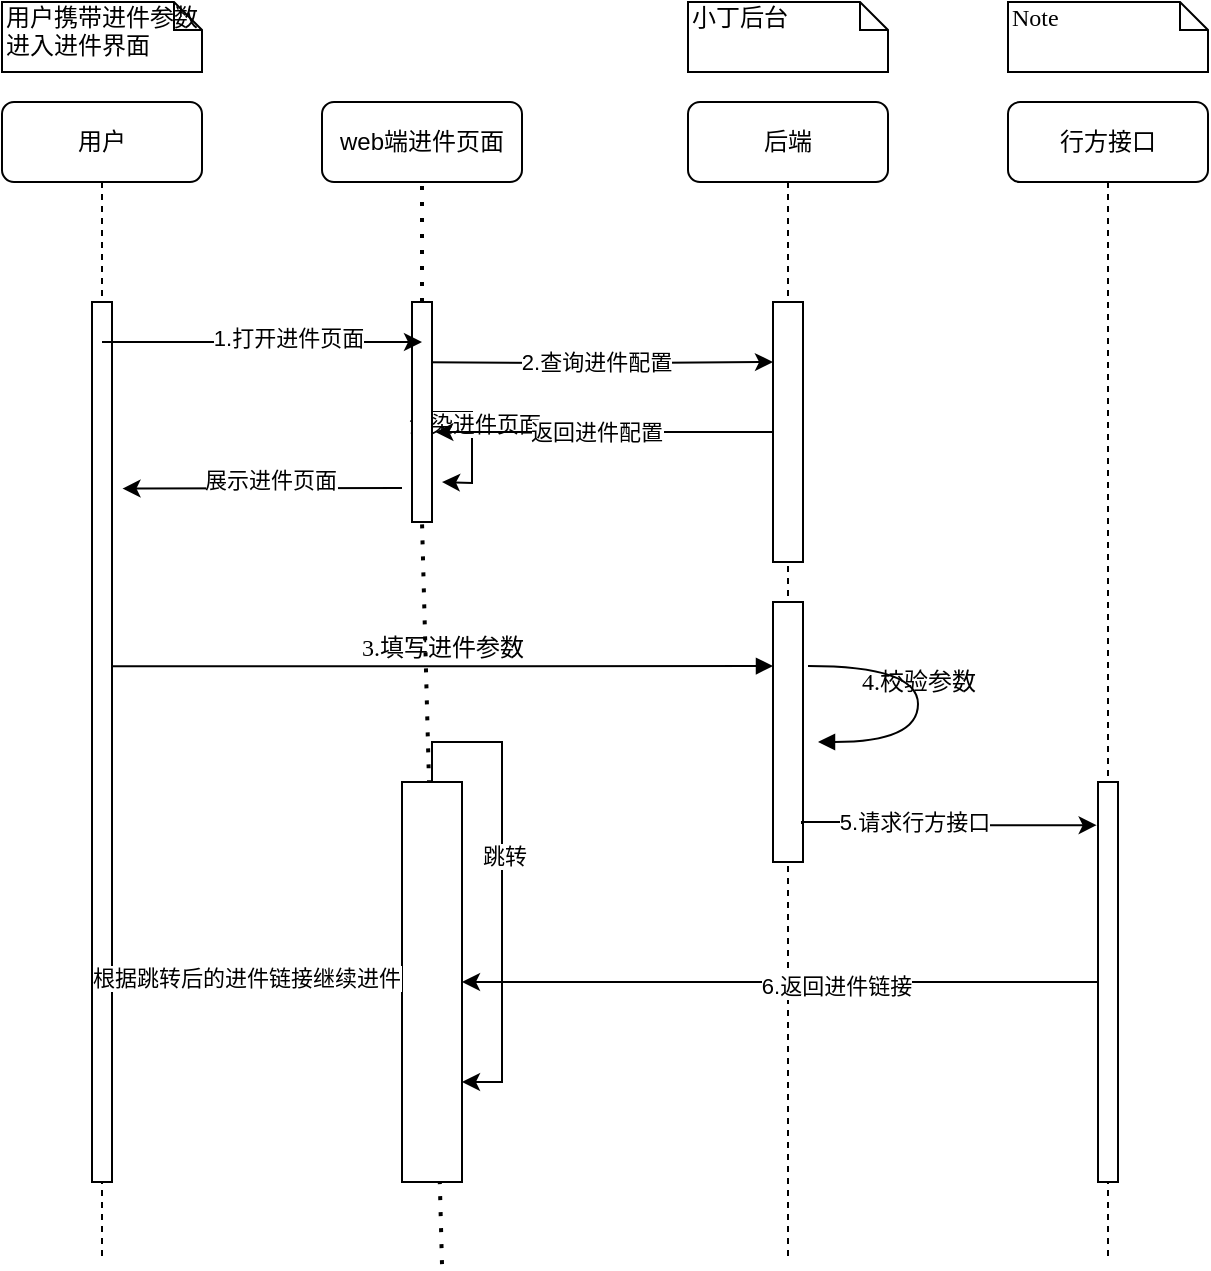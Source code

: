 <mxfile version="24.3.1" type="github">
  <diagram name="Page-1" id="13e1069c-82ec-6db2-03f1-153e76fe0fe0">
    <mxGraphModel dx="1258" dy="706" grid="1" gridSize="10" guides="1" tooltips="1" connect="1" arrows="1" fold="1" page="1" pageScale="1" pageWidth="1100" pageHeight="850" background="none" math="0" shadow="0">
      <root>
        <mxCell id="0" />
        <mxCell id="1" parent="0" />
        <mxCell id="7baba1c4bc27f4b0-2" value="后端" style="shape=umlLifeline;perimeter=lifelinePerimeter;whiteSpace=wrap;html=1;container=1;collapsible=0;recursiveResize=0;outlineConnect=0;rounded=1;shadow=0;comic=0;labelBackgroundColor=none;strokeWidth=1;fontFamily=Verdana;fontSize=12;align=center;" parent="1" vertex="1">
          <mxGeometry x="443" y="80" width="100" height="580" as="geometry" />
        </mxCell>
        <mxCell id="7baba1c4bc27f4b0-10" value="" style="html=1;points=[];perimeter=orthogonalPerimeter;rounded=0;shadow=0;comic=0;labelBackgroundColor=none;strokeWidth=1;fontFamily=Verdana;fontSize=12;align=center;" parent="7baba1c4bc27f4b0-2" vertex="1">
          <mxGeometry x="42.5" y="100" width="15" height="130" as="geometry" />
        </mxCell>
        <mxCell id="y2zch-EVmTd1OA4H3NxS-5" value="" style="html=1;points=[];perimeter=orthogonalPerimeter;rounded=0;shadow=0;comic=0;labelBackgroundColor=none;strokeWidth=1;fontFamily=Verdana;fontSize=12;align=center;" parent="7baba1c4bc27f4b0-2" vertex="1">
          <mxGeometry x="42.5" y="250" width="15" height="130" as="geometry" />
        </mxCell>
        <mxCell id="lksouQ8FWMny6-_3ikpC-12" style="edgeStyle=orthogonalEdgeStyle;rounded=0;orthogonalLoop=1;jettySize=auto;html=1;entryX=0.137;entryY=0.422;entryDx=0;entryDy=0;entryPerimeter=0;" edge="1" parent="7baba1c4bc27f4b0-2">
          <mxGeometry relative="1" as="geometry">
            <mxPoint x="-130.06" y="130.14" as="sourcePoint" />
            <mxPoint x="42.495" y="130" as="targetPoint" />
          </mxGeometry>
        </mxCell>
        <mxCell id="lksouQ8FWMny6-_3ikpC-14" value="2.查询进件配置" style="edgeLabel;html=1;align=center;verticalAlign=middle;resizable=0;points=[];" vertex="1" connectable="0" parent="lksouQ8FWMny6-_3ikpC-12">
          <mxGeometry x="-0.02" y="1" relative="1" as="geometry">
            <mxPoint x="-1" as="offset" />
          </mxGeometry>
        </mxCell>
        <mxCell id="7baba1c4bc27f4b0-3" value="行方接口" style="shape=umlLifeline;perimeter=lifelinePerimeter;whiteSpace=wrap;html=1;container=1;collapsible=0;recursiveResize=0;outlineConnect=0;rounded=1;shadow=0;comic=0;labelBackgroundColor=none;strokeWidth=1;fontFamily=Verdana;fontSize=12;align=center;" parent="1" vertex="1">
          <mxGeometry x="603" y="80" width="100" height="580" as="geometry" />
        </mxCell>
        <mxCell id="7baba1c4bc27f4b0-13" value="" style="html=1;points=[];perimeter=orthogonalPerimeter;rounded=0;shadow=0;comic=0;labelBackgroundColor=none;strokeWidth=1;fontFamily=Verdana;fontSize=12;align=center;" parent="7baba1c4bc27f4b0-3" vertex="1">
          <mxGeometry x="45" y="340" width="10" height="200" as="geometry" />
        </mxCell>
        <mxCell id="7baba1c4bc27f4b0-8" value="用户" style="shape=umlLifeline;perimeter=lifelinePerimeter;whiteSpace=wrap;html=1;container=1;collapsible=0;recursiveResize=0;outlineConnect=0;rounded=1;shadow=0;comic=0;labelBackgroundColor=none;strokeWidth=1;fontFamily=Verdana;fontSize=12;align=center;" parent="1" vertex="1">
          <mxGeometry x="100" y="80" width="100" height="580" as="geometry" />
        </mxCell>
        <mxCell id="7baba1c4bc27f4b0-9" value="" style="html=1;points=[];perimeter=orthogonalPerimeter;rounded=0;shadow=0;comic=0;labelBackgroundColor=none;strokeWidth=1;fontFamily=Verdana;fontSize=12;align=center;" parent="7baba1c4bc27f4b0-8" vertex="1">
          <mxGeometry x="45" y="100" width="10" height="440" as="geometry" />
        </mxCell>
        <mxCell id="7baba1c4bc27f4b0-40" value="用户携带进件参数进入进件界面" style="shape=note;whiteSpace=wrap;html=1;size=14;verticalAlign=top;align=left;spacingTop=-6;rounded=0;shadow=0;comic=0;labelBackgroundColor=none;strokeWidth=1;fontFamily=Verdana;fontSize=12" parent="1" vertex="1">
          <mxGeometry x="100" y="30" width="100" height="35" as="geometry" />
        </mxCell>
        <mxCell id="7baba1c4bc27f4b0-41" value="小丁后台" style="shape=note;whiteSpace=wrap;html=1;size=14;verticalAlign=top;align=left;spacingTop=-6;rounded=0;shadow=0;comic=0;labelBackgroundColor=none;strokeWidth=1;fontFamily=Verdana;fontSize=12" parent="1" vertex="1">
          <mxGeometry x="443" y="30" width="100" height="35" as="geometry" />
        </mxCell>
        <mxCell id="7baba1c4bc27f4b0-42" value="Note" style="shape=note;whiteSpace=wrap;html=1;size=14;verticalAlign=top;align=left;spacingTop=-6;rounded=0;shadow=0;comic=0;labelBackgroundColor=none;strokeWidth=1;fontFamily=Verdana;fontSize=12" parent="1" vertex="1">
          <mxGeometry x="603" y="30" width="100" height="35" as="geometry" />
        </mxCell>
        <mxCell id="y2zch-EVmTd1OA4H3NxS-11" value="4.校验参数" style="html=1;verticalAlign=bottom;endArrow=block;labelBackgroundColor=none;fontFamily=Verdana;fontSize=12;elbow=vertical;edgeStyle=orthogonalEdgeStyle;curved=1;entryX=1;entryY=0.286;entryPerimeter=0;exitX=1.038;exitY=0.345;exitPerimeter=0;" parent="1" edge="1">
          <mxGeometry relative="1" as="geometry">
            <mxPoint x="503" y="362" as="sourcePoint" />
            <mxPoint x="508" y="400" as="targetPoint" />
            <Array as="points">
              <mxPoint x="558" y="362" />
              <mxPoint x="558" y="400" />
            </Array>
          </mxGeometry>
        </mxCell>
        <mxCell id="y2zch-EVmTd1OA4H3NxS-14" style="edgeStyle=orthogonalEdgeStyle;rounded=0;orthogonalLoop=1;jettySize=auto;html=1;entryX=-0.067;entryY=0.108;entryDx=0;entryDy=0;entryPerimeter=0;" parent="1" target="7baba1c4bc27f4b0-13" edge="1">
          <mxGeometry relative="1" as="geometry">
            <mxPoint x="500" y="441" as="sourcePoint" />
            <Array as="points">
              <mxPoint x="500" y="440" />
              <mxPoint x="574" y="440" />
              <mxPoint x="574" y="442" />
            </Array>
          </mxGeometry>
        </mxCell>
        <mxCell id="y2zch-EVmTd1OA4H3NxS-15" value="5.请求行方接口" style="edgeLabel;html=1;align=center;verticalAlign=middle;resizable=0;points=[];" parent="y2zch-EVmTd1OA4H3NxS-14" vertex="1" connectable="0">
          <mxGeometry x="-0.248" relative="1" as="geometry">
            <mxPoint as="offset" />
          </mxGeometry>
        </mxCell>
        <mxCell id="y2zch-EVmTd1OA4H3NxS-16" style="edgeStyle=orthogonalEdgeStyle;rounded=0;orthogonalLoop=1;jettySize=auto;html=1;entryX=1;entryY=0.5;entryDx=0;entryDy=0;" parent="1" source="7baba1c4bc27f4b0-13" target="lksouQ8FWMny6-_3ikpC-22" edge="1">
          <mxGeometry relative="1" as="geometry">
            <mxPoint x="350" y="520" as="targetPoint" />
          </mxGeometry>
        </mxCell>
        <mxCell id="y2zch-EVmTd1OA4H3NxS-17" value="6.返回进件链接" style="edgeLabel;html=1;align=center;verticalAlign=middle;resizable=0;points=[];" parent="y2zch-EVmTd1OA4H3NxS-16" vertex="1" connectable="0">
          <mxGeometry x="-0.189" y="2" relative="1" as="geometry">
            <mxPoint x="-2" as="offset" />
          </mxGeometry>
        </mxCell>
        <mxCell id="y2zch-EVmTd1OA4H3NxS-10" value="3.填写进件参数" style="html=1;verticalAlign=bottom;endArrow=block;labelBackgroundColor=none;fontFamily=Verdana;fontSize=12;edgeStyle=elbowEdgeStyle;elbow=vertical;exitX=1;exitY=0.414;exitDx=0;exitDy=0;exitPerimeter=0;" parent="1" source="7baba1c4bc27f4b0-9" target="y2zch-EVmTd1OA4H3NxS-5" edge="1">
          <mxGeometry relative="1" as="geometry">
            <mxPoint x="221.5" y="360" as="sourcePoint" />
            <mxPoint x="300" y="360" as="targetPoint" />
            <mxPoint as="offset" />
          </mxGeometry>
        </mxCell>
        <mxCell id="lksouQ8FWMny6-_3ikpC-4" value="web端进件页面" style="rounded=1;whiteSpace=wrap;html=1;" vertex="1" parent="1">
          <mxGeometry x="260" y="80" width="100" height="40" as="geometry" />
        </mxCell>
        <mxCell id="lksouQ8FWMny6-_3ikpC-7" value="" style="endArrow=none;dashed=1;html=1;dashPattern=1 3;strokeWidth=2;rounded=0;entryX=0.5;entryY=1;entryDx=0;entryDy=0;" edge="1" parent="1" source="lksouQ8FWMny6-_3ikpC-8" target="lksouQ8FWMny6-_3ikpC-4">
          <mxGeometry width="50" height="50" relative="1" as="geometry">
            <mxPoint x="320" y="661.071" as="sourcePoint" />
            <mxPoint x="430" y="190" as="targetPoint" />
          </mxGeometry>
        </mxCell>
        <mxCell id="lksouQ8FWMny6-_3ikpC-9" value="" style="endArrow=none;dashed=1;html=1;dashPattern=1 3;strokeWidth=2;rounded=0;entryX=0.5;entryY=1;entryDx=0;entryDy=0;" edge="1" parent="1" target="lksouQ8FWMny6-_3ikpC-8">
          <mxGeometry width="50" height="50" relative="1" as="geometry">
            <mxPoint x="320" y="661.071" as="sourcePoint" />
            <mxPoint x="310" y="120" as="targetPoint" />
          </mxGeometry>
        </mxCell>
        <mxCell id="lksouQ8FWMny6-_3ikpC-18" style="edgeStyle=orthogonalEdgeStyle;rounded=0;orthogonalLoop=1;jettySize=auto;html=1;" edge="1" parent="1" source="lksouQ8FWMny6-_3ikpC-8">
          <mxGeometry relative="1" as="geometry">
            <mxPoint x="320" y="270.0" as="targetPoint" />
          </mxGeometry>
        </mxCell>
        <mxCell id="lksouQ8FWMny6-_3ikpC-19" value="渲染进件页面" style="edgeLabel;html=1;align=center;verticalAlign=middle;resizable=0;points=[];" vertex="1" connectable="0" parent="lksouQ8FWMny6-_3ikpC-18">
          <mxGeometry x="-0.298" y="1" relative="1" as="geometry">
            <mxPoint y="1" as="offset" />
          </mxGeometry>
        </mxCell>
        <mxCell id="lksouQ8FWMny6-_3ikpC-8" value="" style="rounded=0;whiteSpace=wrap;html=1;" vertex="1" parent="1">
          <mxGeometry x="305" y="180" width="10" height="110" as="geometry" />
        </mxCell>
        <mxCell id="lksouQ8FWMny6-_3ikpC-10" value="" style="endArrow=classic;html=1;rounded=0;" edge="1" parent="1" source="7baba1c4bc27f4b0-8">
          <mxGeometry width="50" height="50" relative="1" as="geometry">
            <mxPoint x="380" y="250" as="sourcePoint" />
            <mxPoint x="310" y="200" as="targetPoint" />
          </mxGeometry>
        </mxCell>
        <mxCell id="lksouQ8FWMny6-_3ikpC-11" value="1.打开进件页面" style="edgeLabel;html=1;align=center;verticalAlign=middle;resizable=0;points=[];" vertex="1" connectable="0" parent="lksouQ8FWMny6-_3ikpC-10">
          <mxGeometry x="0.163" y="2" relative="1" as="geometry">
            <mxPoint as="offset" />
          </mxGeometry>
        </mxCell>
        <mxCell id="lksouQ8FWMny6-_3ikpC-15" style="edgeStyle=orthogonalEdgeStyle;rounded=0;orthogonalLoop=1;jettySize=auto;html=1;entryX=1.167;entryY=0.591;entryDx=0;entryDy=0;entryPerimeter=0;" edge="1" parent="1" source="7baba1c4bc27f4b0-10" target="lksouQ8FWMny6-_3ikpC-8">
          <mxGeometry relative="1" as="geometry" />
        </mxCell>
        <mxCell id="lksouQ8FWMny6-_3ikpC-16" value="返回进件配置" style="edgeLabel;html=1;align=center;verticalAlign=middle;resizable=0;points=[];" vertex="1" connectable="0" parent="lksouQ8FWMny6-_3ikpC-15">
          <mxGeometry x="0.054" relative="1" as="geometry">
            <mxPoint as="offset" />
          </mxGeometry>
        </mxCell>
        <mxCell id="lksouQ8FWMny6-_3ikpC-20" value="" style="endArrow=classic;html=1;rounded=0;entryX=1.525;entryY=0.212;entryDx=0;entryDy=0;entryPerimeter=0;" edge="1" parent="1" target="7baba1c4bc27f4b0-9">
          <mxGeometry width="50" height="50" relative="1" as="geometry">
            <mxPoint x="300" y="273" as="sourcePoint" />
            <mxPoint x="350" y="260" as="targetPoint" />
          </mxGeometry>
        </mxCell>
        <mxCell id="lksouQ8FWMny6-_3ikpC-21" value="展示进件页面" style="edgeLabel;html=1;align=center;verticalAlign=middle;resizable=0;points=[];" vertex="1" connectable="0" parent="lksouQ8FWMny6-_3ikpC-20">
          <mxGeometry x="-0.046" y="-4" relative="1" as="geometry">
            <mxPoint as="offset" />
          </mxGeometry>
        </mxCell>
        <mxCell id="lksouQ8FWMny6-_3ikpC-22" value="" style="rounded=0;whiteSpace=wrap;html=1;" vertex="1" parent="1">
          <mxGeometry x="300" y="420" width="30" height="200" as="geometry" />
        </mxCell>
        <mxCell id="lksouQ8FWMny6-_3ikpC-23" style="edgeStyle=orthogonalEdgeStyle;rounded=0;orthogonalLoop=1;jettySize=auto;html=1;entryX=1;entryY=0.75;entryDx=0;entryDy=0;" edge="1" parent="1" source="lksouQ8FWMny6-_3ikpC-22" target="lksouQ8FWMny6-_3ikpC-22">
          <mxGeometry relative="1" as="geometry" />
        </mxCell>
        <mxCell id="lksouQ8FWMny6-_3ikpC-24" value="跳转" style="edgeLabel;html=1;align=center;verticalAlign=middle;resizable=0;points=[];" vertex="1" connectable="0" parent="lksouQ8FWMny6-_3ikpC-23">
          <mxGeometry x="-0.09" y="1" relative="1" as="geometry">
            <mxPoint as="offset" />
          </mxGeometry>
        </mxCell>
        <mxCell id="lksouQ8FWMny6-_3ikpC-25" style="edgeStyle=orthogonalEdgeStyle;rounded=0;orthogonalLoop=1;jettySize=auto;html=1;entryX=1.097;entryY=0.771;entryDx=0;entryDy=0;entryPerimeter=0;" edge="1" parent="1" source="lksouQ8FWMny6-_3ikpC-22" target="7baba1c4bc27f4b0-9">
          <mxGeometry relative="1" as="geometry" />
        </mxCell>
        <mxCell id="lksouQ8FWMny6-_3ikpC-26" value="根据跳转后的进件链接继续进件" style="edgeLabel;html=1;align=center;verticalAlign=middle;resizable=0;points=[];" vertex="1" connectable="0" parent="lksouQ8FWMny6-_3ikpC-25">
          <mxGeometry x="0.092" y="-1" relative="1" as="geometry">
            <mxPoint as="offset" />
          </mxGeometry>
        </mxCell>
      </root>
    </mxGraphModel>
  </diagram>
</mxfile>
